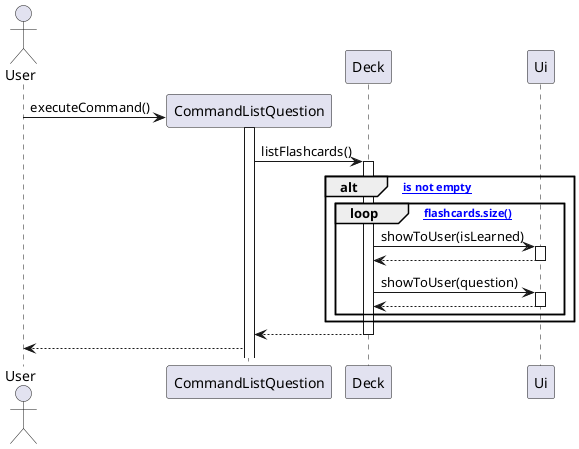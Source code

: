 @startuml

actor User
User -> CommandListQuestion **: executeCommand()
CommandListQuestion++
CommandListQuestion -> Deck++: listFlashcards()
alt [deck is not empty]
loop [flashcards.size()]
    Deck -> Ui++: showToUser(isLearned)
    return
    Deck -> Ui++: showToUser(question)
    return
end
end
return
CommandListQuestion --> User


@enduml